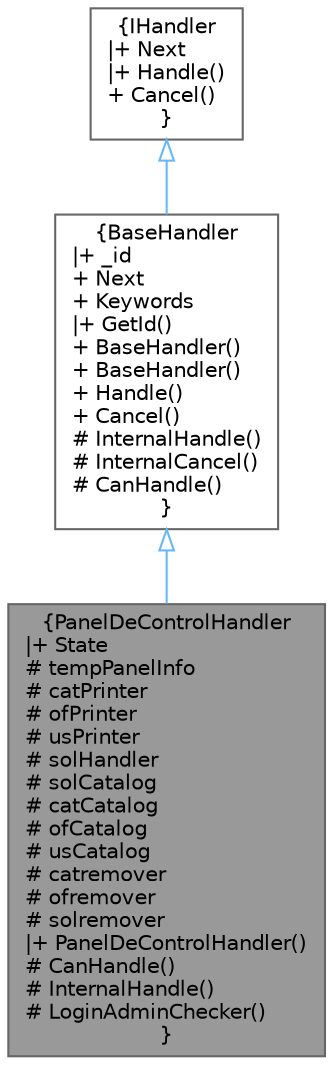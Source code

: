 digraph "PanelDeControlHandler"
{
 // INTERACTIVE_SVG=YES
 // LATEX_PDF_SIZE
  bgcolor="transparent";
  edge [fontname=Helvetica,fontsize=10,labelfontname=Helvetica,labelfontsize=10];
  node [fontname=Helvetica,fontsize=10,shape=box,height=0.2,width=0.4];
  Node1 [label="{PanelDeControlHandler\n|+ State\l# tempPanelInfo\l# catPrinter\l# ofPrinter\l# usPrinter\l# solHandler\l# solCatalog\l# catCatalog\l# ofCatalog\l# usCatalog\l# catremover\l# ofremover\l# solremover\l|+ PanelDeControlHandler()\l# CanHandle()\l# InternalHandle()\l# LoginAdminChecker()\l}",height=0.2,width=0.4,color="gray40", fillcolor="grey60", style="filled", fontcolor="black",tooltip="Se fija si el Telegram ID de la persona corresponde a un administrador y le pide su contraseña de adm..."];
  Node2 -> Node1 [dir="back",color="steelblue1",style="solid",arrowtail="onormal"];
  Node2 [label="{BaseHandler\n|+ _id\l+ Next\l+ Keywords\l|+ GetId()\l+ BaseHandler()\l+ BaseHandler()\l+ Handle()\l+ Cancel()\l# InternalHandle()\l# InternalCancel()\l# CanHandle()\l}",height=0.2,width=0.4,color="gray40", fillcolor="white", style="filled",URL="$classBaseHandler.html",tooltip="Clase base para implementar el patrón Chain of Responsibility. En ese patrón se pasa un mensaje a tra..."];
  Node3 -> Node2 [dir="back",color="steelblue1",style="solid",arrowtail="onormal"];
  Node3 [label="{IHandler\n|+ Next\l|+ Handle()\l+ Cancel()\l}",height=0.2,width=0.4,color="gray40", fillcolor="white", style="filled",URL="$interfaceIHandler.html",tooltip="Interfaz para implementar el patrón Chain of Responsibility. En ese patrón se pasa un mensaje a travé..."];
}
